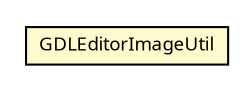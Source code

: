 #!/usr/local/bin/dot
#
# Class diagram 
# Generated by UMLGraph version R5_6 (http://www.umlgraph.org/)
#

digraph G {
	edge [fontname="Trebuchet MS",fontsize=10,labelfontname="Trebuchet MS",labelfontsize=10];
	node [fontname="Trebuchet MS",fontsize=10,shape=plaintext];
	nodesep=0.25;
	ranksep=0.5;
	// se.cambio.cds.gdl.editor.util.GDLEditorImageUtil
	c201215 [label=<<table title="se.cambio.cds.gdl.editor.util.GDLEditorImageUtil" border="0" cellborder="1" cellspacing="0" cellpadding="2" port="p" bgcolor="lemonChiffon" href="./GDLEditorImageUtil.html">
		<tr><td><table border="0" cellspacing="0" cellpadding="1">
<tr><td align="center" balign="center"><font face="Trebuchet MS"> GDLEditorImageUtil </font></td></tr>
		</table></td></tr>
		</table>>, URL="./GDLEditorImageUtil.html", fontname="Trebuchet MS", fontcolor="black", fontsize=9.0];
}

